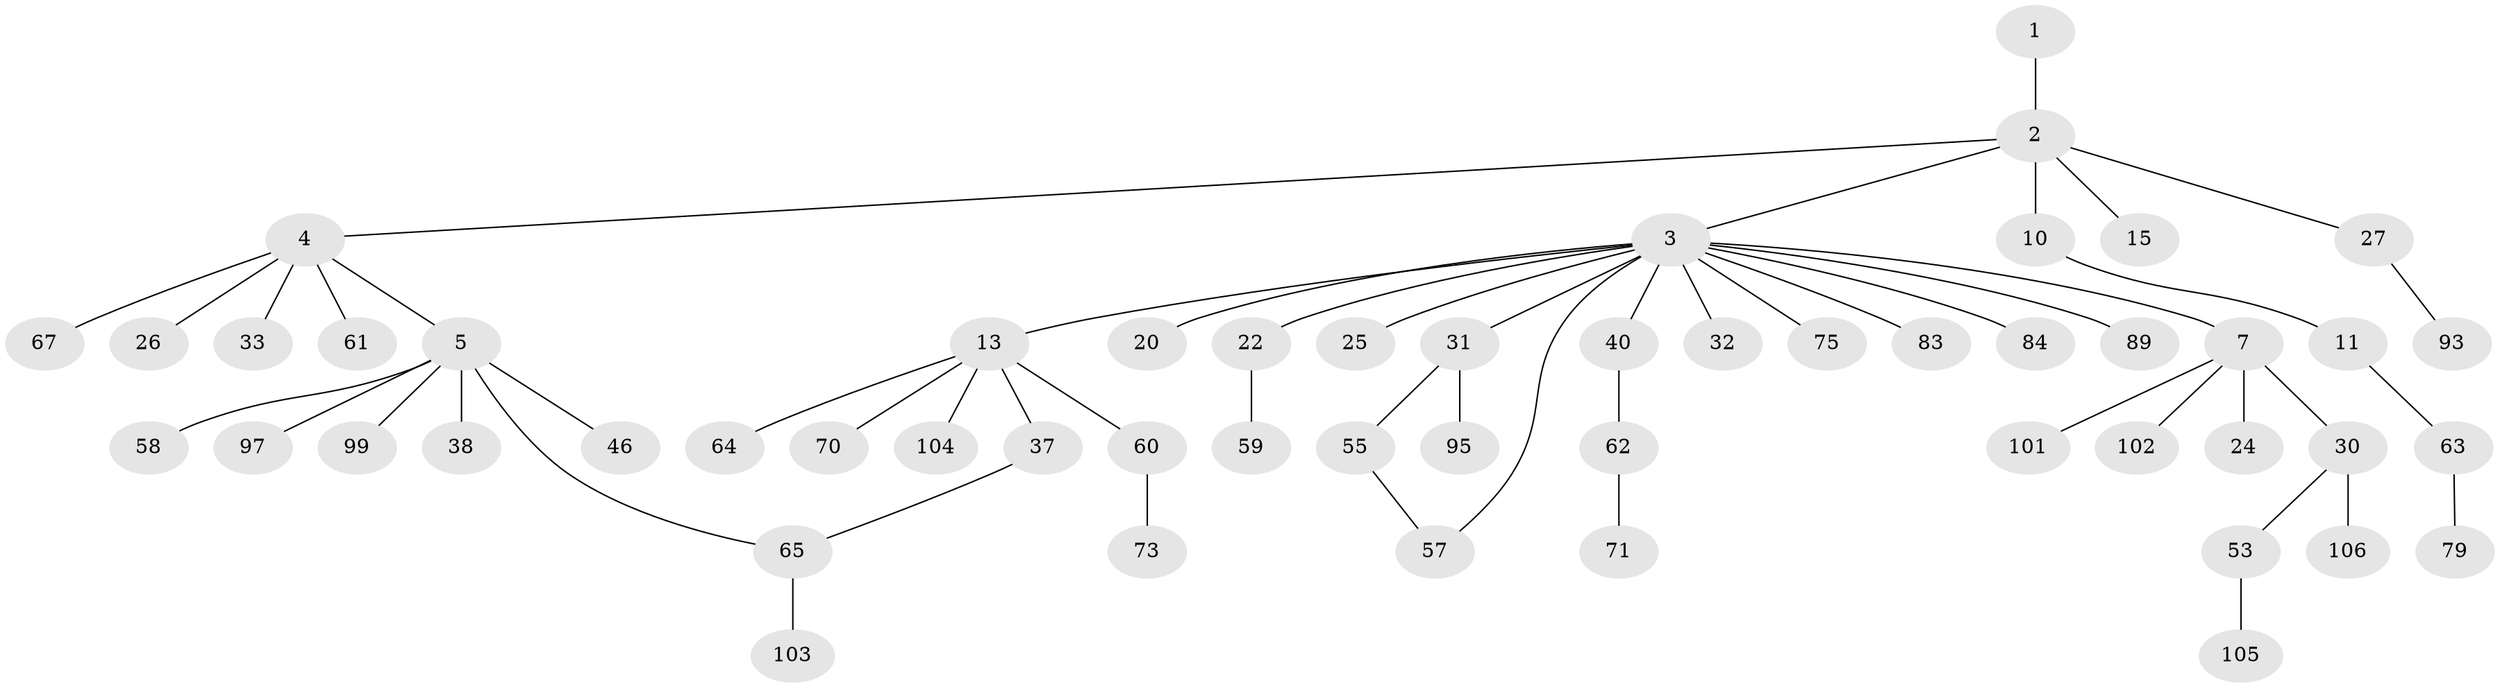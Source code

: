 // original degree distribution, {1: 0.5092592592592593, 7: 0.018518518518518517, 5: 0.046296296296296294, 4: 0.027777777777777776, 3: 0.1388888888888889, 2: 0.24074074074074073, 9: 0.009259259259259259, 6: 0.009259259259259259}
// Generated by graph-tools (version 1.1) at 2025/13/03/09/25 04:13:15]
// undirected, 54 vertices, 55 edges
graph export_dot {
graph [start="1"]
  node [color=gray90,style=filled];
  1;
  2 [super="+6+34"];
  3 [super="+8+54"];
  4 [super="+9+42"];
  5 [super="+14+17"];
  7 [super="+50+48+23"];
  10;
  11 [super="+16"];
  13 [super="+28+35+68"];
  15 [super="+69"];
  20;
  22 [super="+98"];
  24;
  25;
  26 [super="+77"];
  27 [super="+36"];
  30 [super="+92+78+39"];
  31 [super="+49"];
  32 [super="+88"];
  33 [super="+44"];
  37 [super="+81"];
  38;
  40;
  46 [super="+100+85"];
  53;
  55 [super="+72"];
  57;
  58;
  59;
  60;
  61 [super="+94"];
  62 [super="+91"];
  63 [super="+66"];
  64;
  65;
  67;
  70;
  71;
  73;
  75;
  79 [super="+107"];
  83;
  84 [super="+87"];
  89;
  93;
  95;
  97;
  99;
  101;
  102;
  103;
  104;
  105;
  106;
  1 -- 2;
  2 -- 3;
  2 -- 4;
  2 -- 10;
  2 -- 15;
  2 -- 27;
  3 -- 7;
  3 -- 75;
  3 -- 32;
  3 -- 40;
  3 -- 13;
  3 -- 83;
  3 -- 20;
  3 -- 84;
  3 -- 22;
  3 -- 89;
  3 -- 25;
  3 -- 31;
  3 -- 57;
  4 -- 5;
  4 -- 33;
  4 -- 67;
  4 -- 26;
  4 -- 61;
  5 -- 65;
  5 -- 97;
  5 -- 99;
  5 -- 38;
  5 -- 46;
  5 -- 58;
  7 -- 24;
  7 -- 30;
  7 -- 101;
  7 -- 102;
  10 -- 11;
  11 -- 63;
  13 -- 37;
  13 -- 60;
  13 -- 64;
  13 -- 70;
  13 -- 104;
  22 -- 59;
  27 -- 93;
  30 -- 53;
  30 -- 106;
  31 -- 95;
  31 -- 55;
  37 -- 65;
  40 -- 62;
  53 -- 105;
  55 -- 57;
  60 -- 73;
  62 -- 71;
  63 -- 79;
  65 -- 103;
}
